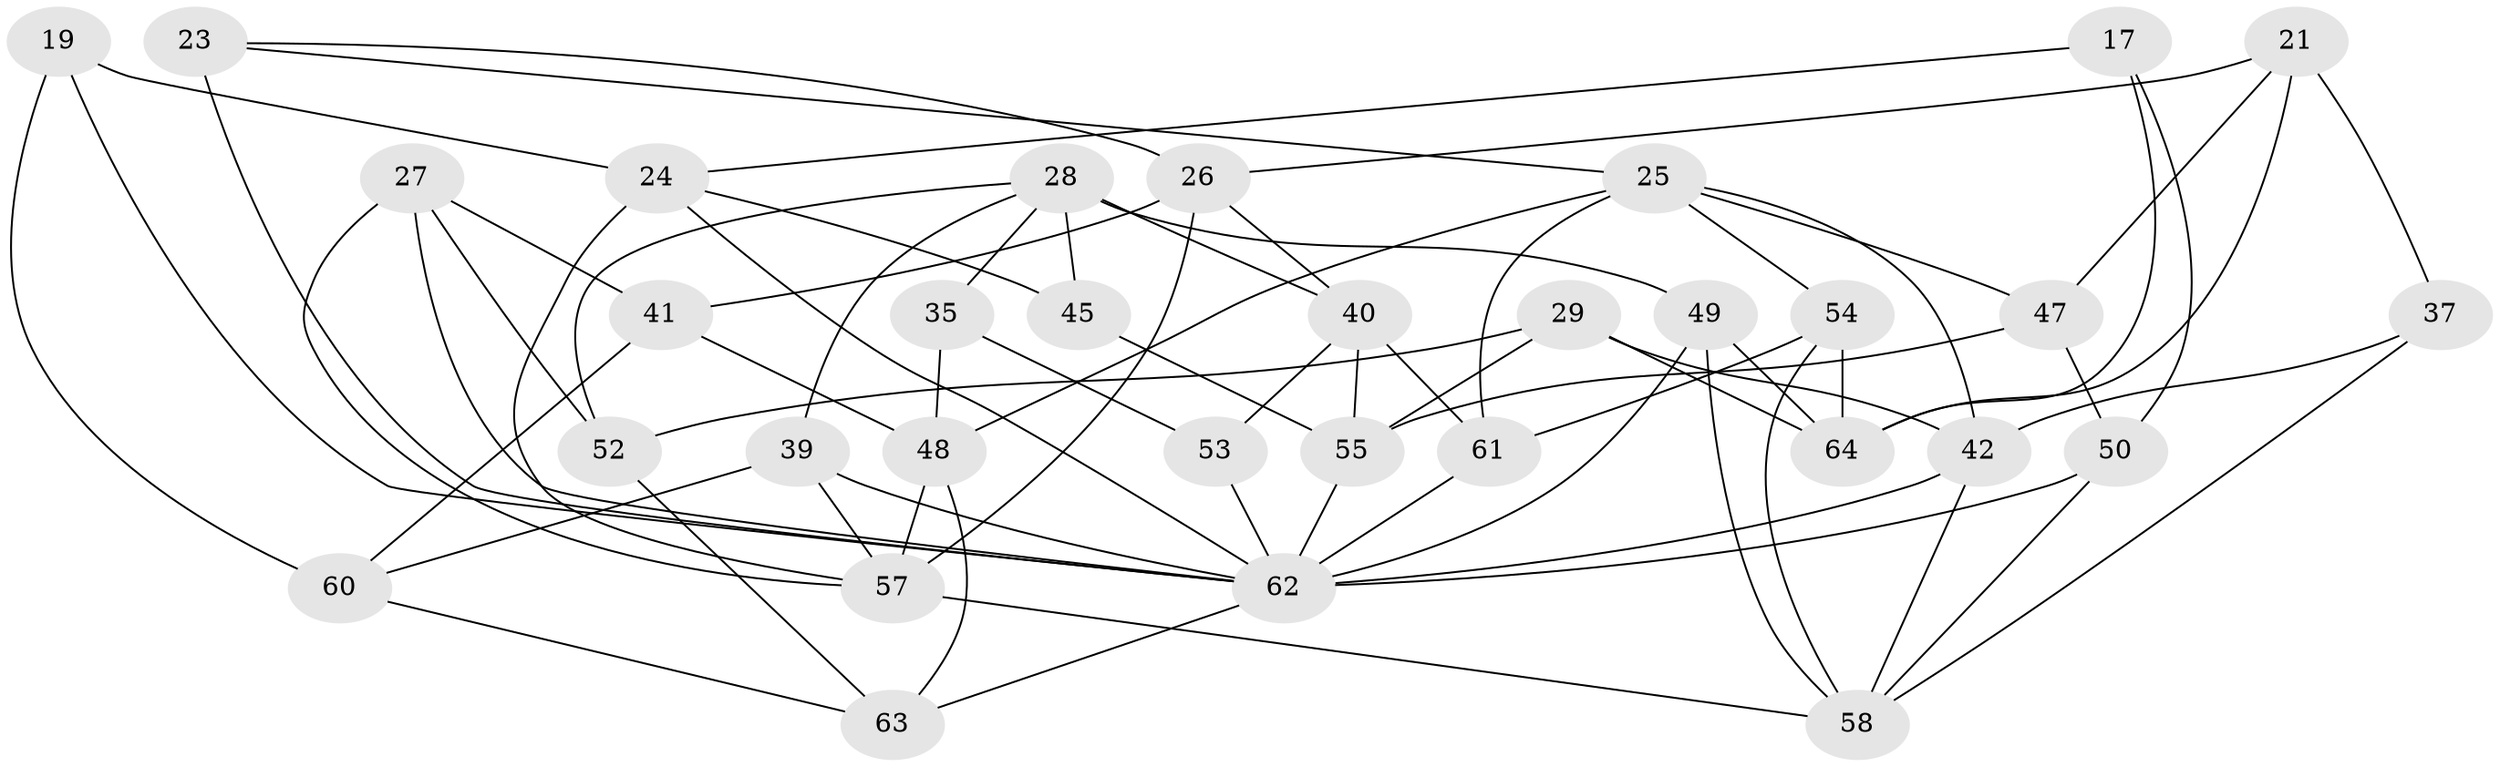 // original degree distribution, {4: 1.0}
// Generated by graph-tools (version 1.1) at 2025/57/03/09/25 04:57:50]
// undirected, 32 vertices, 72 edges
graph export_dot {
graph [start="1"]
  node [color=gray90,style=filled];
  17;
  19;
  21;
  23 [super="+10"];
  24 [super="+14"];
  25 [super="+12"];
  26 [super="+22"];
  27;
  28 [super="+18+8"];
  29;
  35 [super="+9"];
  37;
  39 [super="+11"];
  40 [super="+15"];
  41;
  42 [super="+34"];
  45;
  47;
  48 [super="+33"];
  49 [super="+31"];
  50;
  52;
  53;
  54;
  55 [super="+44+46"];
  57 [super="+4+20"];
  58 [super="+56"];
  60;
  61 [super="+51+43"];
  62 [super="+1+59+16+38"];
  63;
  64 [super="+2"];
  17 -- 50;
  17 -- 64 [weight=2];
  17 -- 24;
  19 -- 60;
  19 -- 24 [weight=2];
  19 -- 62;
  21 -- 37;
  21 -- 47;
  21 -- 64;
  21 -- 26;
  23 -- 26;
  23 -- 25;
  23 -- 62 [weight=4];
  24 -- 45;
  24 -- 62;
  24 -- 57;
  25 -- 42;
  25 -- 54;
  25 -- 47;
  25 -- 48;
  25 -- 61;
  26 -- 41;
  26 -- 57 [weight=2];
  26 -- 40;
  27 -- 41;
  27 -- 62;
  27 -- 52;
  27 -- 57;
  28 -- 45 [weight=2];
  28 -- 35 [weight=2];
  28 -- 49 [weight=3];
  28 -- 52;
  28 -- 39;
  28 -- 40;
  29 -- 52;
  29 -- 64;
  29 -- 55;
  29 -- 42;
  35 -- 53 [weight=2];
  35 -- 48 [weight=2];
  37 -- 58 [weight=2];
  37 -- 42;
  39 -- 57;
  39 -- 60;
  39 -- 62 [weight=3];
  40 -- 53;
  40 -- 61 [weight=2];
  40 -- 55;
  41 -- 60;
  41 -- 48;
  42 -- 58;
  42 -- 62 [weight=2];
  45 -- 55;
  47 -- 50;
  47 -- 55;
  48 -- 63;
  48 -- 57;
  49 -- 58;
  49 -- 64;
  49 -- 62;
  50 -- 58;
  50 -- 62;
  52 -- 63;
  53 -- 62;
  54 -- 58;
  54 -- 64;
  54 -- 61;
  55 -- 62 [weight=4];
  57 -- 58 [weight=2];
  60 -- 63;
  61 -- 62 [weight=4];
  62 -- 63;
}
